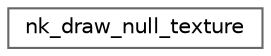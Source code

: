 digraph "类继承关系图"
{
 // LATEX_PDF_SIZE
  bgcolor="transparent";
  edge [fontname=Helvetica,fontsize=10,labelfontname=Helvetica,labelfontsize=10];
  node [fontname=Helvetica,fontsize=10,shape=box,height=0.2,width=0.4];
  rankdir="LR";
  Node0 [id="Node000000",label="nk_draw_null_texture",height=0.2,width=0.4,color="grey40", fillcolor="white", style="filled",URL="$structnk__draw__null__texture.html",tooltip=" "];
}
